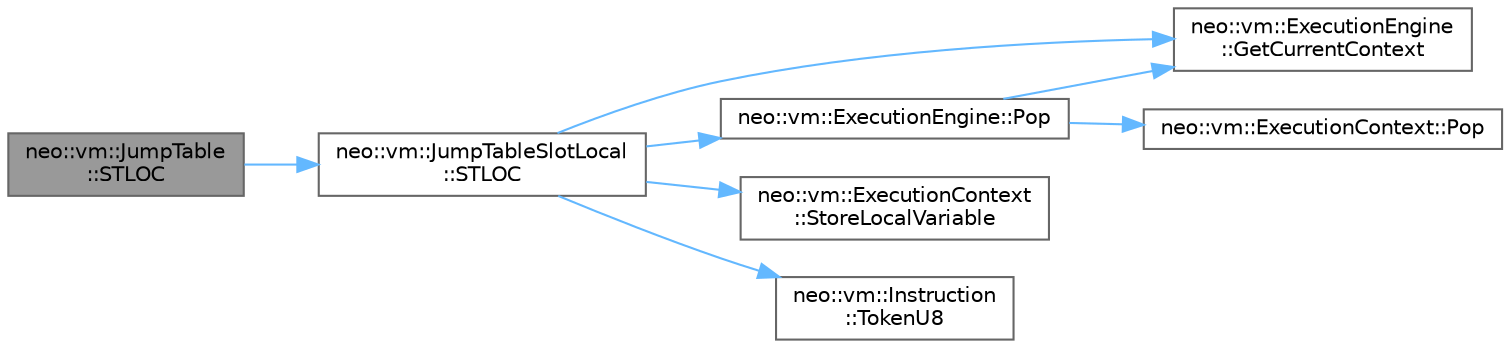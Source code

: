 digraph "neo::vm::JumpTable::STLOC"
{
 // LATEX_PDF_SIZE
  bgcolor="transparent";
  edge [fontname=Helvetica,fontsize=10,labelfontname=Helvetica,labelfontsize=10];
  node [fontname=Helvetica,fontsize=10,shape=box,height=0.2,width=0.4];
  rankdir="LR";
  Node1 [id="Node000001",label="neo::vm::JumpTable\l::STLOC",height=0.2,width=0.4,color="gray40", fillcolor="grey60", style="filled", fontcolor="black",tooltip=" "];
  Node1 -> Node2 [id="edge8_Node000001_Node000002",color="steelblue1",style="solid",tooltip=" "];
  Node2 [id="Node000002",label="neo::vm::JumpTableSlotLocal\l::STLOC",height=0.2,width=0.4,color="grey40", fillcolor="white", style="filled",URL="$classneo_1_1vm_1_1_jump_table_slot_local.html#ae6c7e17bf9c725ca0db19f97444e91fc",tooltip=" "];
  Node2 -> Node3 [id="edge9_Node000002_Node000003",color="steelblue1",style="solid",tooltip=" "];
  Node3 [id="Node000003",label="neo::vm::ExecutionEngine\l::GetCurrentContext",height=0.2,width=0.4,color="grey40", fillcolor="white", style="filled",URL="$classneo_1_1vm_1_1_execution_engine.html#a8301f5b182f15a7c9302c1b65cbf9220",tooltip="Gets the current context."];
  Node2 -> Node4 [id="edge10_Node000002_Node000004",color="steelblue1",style="solid",tooltip=" "];
  Node4 [id="Node000004",label="neo::vm::ExecutionEngine::Pop",height=0.2,width=0.4,color="grey40", fillcolor="white", style="filled",URL="$classneo_1_1vm_1_1_execution_engine.html#a394ac4f0ef4a6c3e6ad98c2fc8e6ed68",tooltip="Pops an item from the evaluation stack."];
  Node4 -> Node3 [id="edge11_Node000004_Node000003",color="steelblue1",style="solid",tooltip=" "];
  Node4 -> Node5 [id="edge12_Node000004_Node000005",color="steelblue1",style="solid",tooltip=" "];
  Node5 [id="Node000005",label="neo::vm::ExecutionContext::Pop",height=0.2,width=0.4,color="grey40", fillcolor="white", style="filled",URL="$classneo_1_1vm_1_1_execution_context.html#a70bded0f390d335569c242c8d0adc97a",tooltip="Pops an item from the evaluation stack."];
  Node2 -> Node6 [id="edge13_Node000002_Node000006",color="steelblue1",style="solid",tooltip=" "];
  Node6 [id="Node000006",label="neo::vm::ExecutionContext\l::StoreLocalVariable",height=0.2,width=0.4,color="grey40", fillcolor="white", style="filled",URL="$classneo_1_1vm_1_1_execution_context.html#a9a687c1313839ab255421c7e5cfdacbc",tooltip="Stores a local variable."];
  Node2 -> Node7 [id="edge14_Node000002_Node000007",color="steelblue1",style="solid",tooltip=" "];
  Node7 [id="Node000007",label="neo::vm::Instruction\l::TokenU8",height=0.2,width=0.4,color="grey40", fillcolor="white", style="filled",URL="$classneo_1_1vm_1_1_instruction.html#a7d719e367e9b4a5866e69b99e06156a4",tooltip="Gets the first operand as uint8_t."];
}
